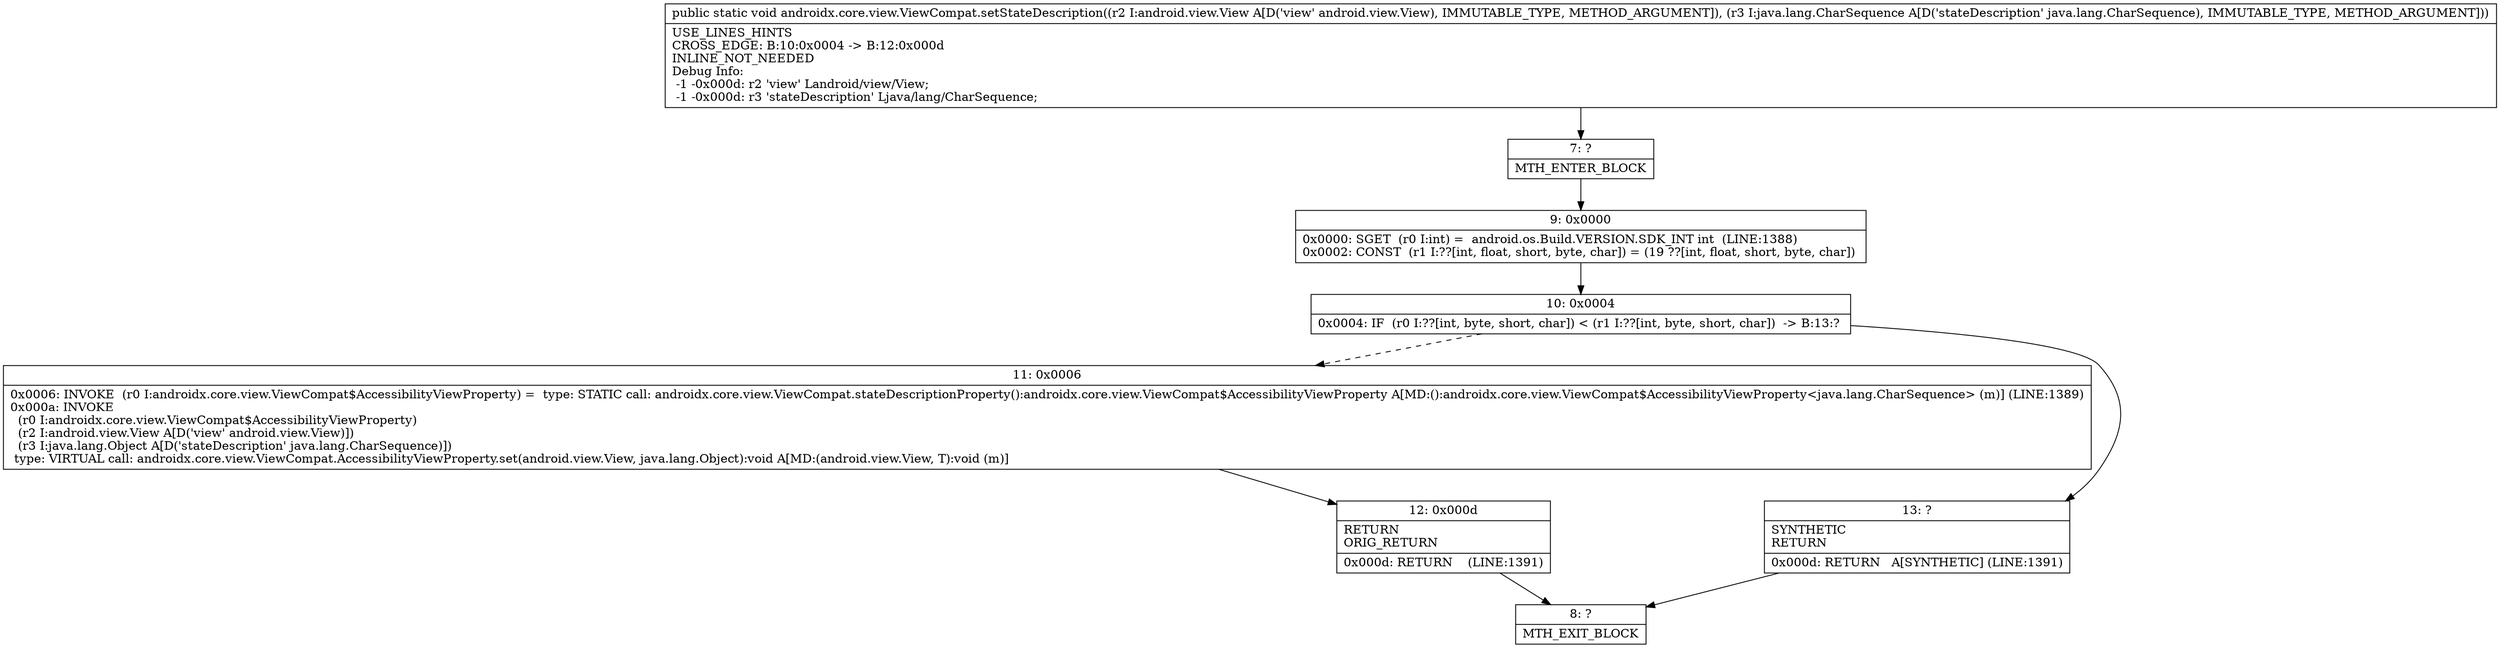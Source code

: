 digraph "CFG forandroidx.core.view.ViewCompat.setStateDescription(Landroid\/view\/View;Ljava\/lang\/CharSequence;)V" {
Node_7 [shape=record,label="{7\:\ ?|MTH_ENTER_BLOCK\l}"];
Node_9 [shape=record,label="{9\:\ 0x0000|0x0000: SGET  (r0 I:int) =  android.os.Build.VERSION.SDK_INT int  (LINE:1388)\l0x0002: CONST  (r1 I:??[int, float, short, byte, char]) = (19 ??[int, float, short, byte, char]) \l}"];
Node_10 [shape=record,label="{10\:\ 0x0004|0x0004: IF  (r0 I:??[int, byte, short, char]) \< (r1 I:??[int, byte, short, char])  \-\> B:13:? \l}"];
Node_11 [shape=record,label="{11\:\ 0x0006|0x0006: INVOKE  (r0 I:androidx.core.view.ViewCompat$AccessibilityViewProperty) =  type: STATIC call: androidx.core.view.ViewCompat.stateDescriptionProperty():androidx.core.view.ViewCompat$AccessibilityViewProperty A[MD:():androidx.core.view.ViewCompat$AccessibilityViewProperty\<java.lang.CharSequence\> (m)] (LINE:1389)\l0x000a: INVOKE  \l  (r0 I:androidx.core.view.ViewCompat$AccessibilityViewProperty)\l  (r2 I:android.view.View A[D('view' android.view.View)])\l  (r3 I:java.lang.Object A[D('stateDescription' java.lang.CharSequence)])\l type: VIRTUAL call: androidx.core.view.ViewCompat.AccessibilityViewProperty.set(android.view.View, java.lang.Object):void A[MD:(android.view.View, T):void (m)]\l}"];
Node_12 [shape=record,label="{12\:\ 0x000d|RETURN\lORIG_RETURN\l|0x000d: RETURN    (LINE:1391)\l}"];
Node_8 [shape=record,label="{8\:\ ?|MTH_EXIT_BLOCK\l}"];
Node_13 [shape=record,label="{13\:\ ?|SYNTHETIC\lRETURN\l|0x000d: RETURN   A[SYNTHETIC] (LINE:1391)\l}"];
MethodNode[shape=record,label="{public static void androidx.core.view.ViewCompat.setStateDescription((r2 I:android.view.View A[D('view' android.view.View), IMMUTABLE_TYPE, METHOD_ARGUMENT]), (r3 I:java.lang.CharSequence A[D('stateDescription' java.lang.CharSequence), IMMUTABLE_TYPE, METHOD_ARGUMENT]))  | USE_LINES_HINTS\lCROSS_EDGE: B:10:0x0004 \-\> B:12:0x000d\lINLINE_NOT_NEEDED\lDebug Info:\l  \-1 \-0x000d: r2 'view' Landroid\/view\/View;\l  \-1 \-0x000d: r3 'stateDescription' Ljava\/lang\/CharSequence;\l}"];
MethodNode -> Node_7;Node_7 -> Node_9;
Node_9 -> Node_10;
Node_10 -> Node_11[style=dashed];
Node_10 -> Node_13;
Node_11 -> Node_12;
Node_12 -> Node_8;
Node_13 -> Node_8;
}

